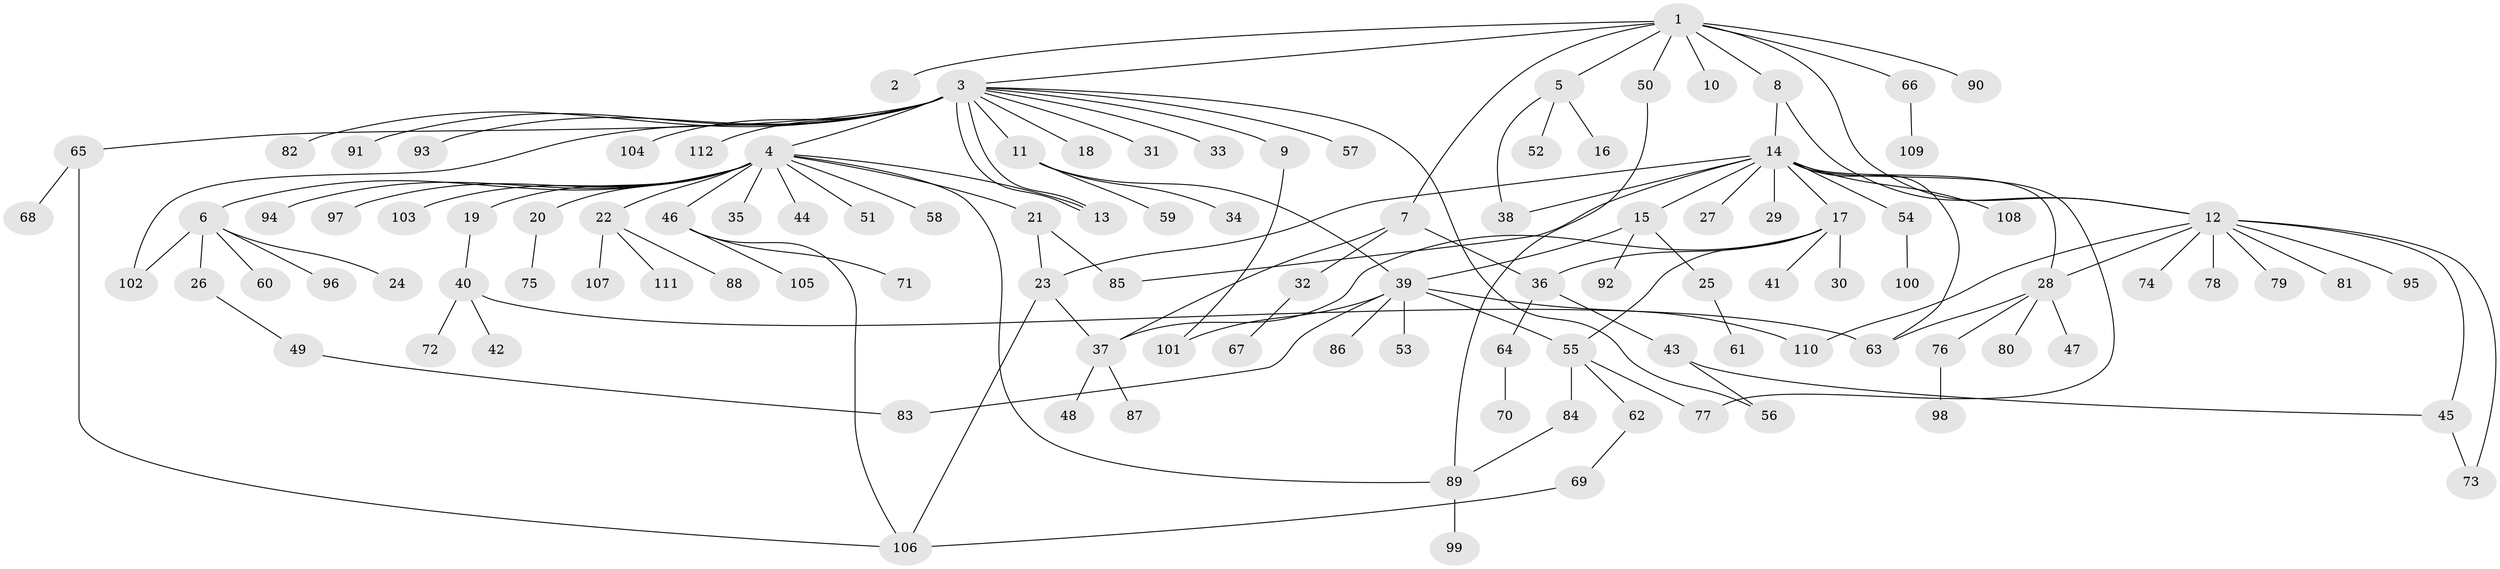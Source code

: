 // Generated by graph-tools (version 1.1) at 2025/26/03/09/25 03:26:02]
// undirected, 112 vertices, 138 edges
graph export_dot {
graph [start="1"]
  node [color=gray90,style=filled];
  1;
  2;
  3;
  4;
  5;
  6;
  7;
  8;
  9;
  10;
  11;
  12;
  13;
  14;
  15;
  16;
  17;
  18;
  19;
  20;
  21;
  22;
  23;
  24;
  25;
  26;
  27;
  28;
  29;
  30;
  31;
  32;
  33;
  34;
  35;
  36;
  37;
  38;
  39;
  40;
  41;
  42;
  43;
  44;
  45;
  46;
  47;
  48;
  49;
  50;
  51;
  52;
  53;
  54;
  55;
  56;
  57;
  58;
  59;
  60;
  61;
  62;
  63;
  64;
  65;
  66;
  67;
  68;
  69;
  70;
  71;
  72;
  73;
  74;
  75;
  76;
  77;
  78;
  79;
  80;
  81;
  82;
  83;
  84;
  85;
  86;
  87;
  88;
  89;
  90;
  91;
  92;
  93;
  94;
  95;
  96;
  97;
  98;
  99;
  100;
  101;
  102;
  103;
  104;
  105;
  106;
  107;
  108;
  109;
  110;
  111;
  112;
  1 -- 2;
  1 -- 3;
  1 -- 5;
  1 -- 7;
  1 -- 8;
  1 -- 10;
  1 -- 12;
  1 -- 50;
  1 -- 66;
  1 -- 90;
  3 -- 4;
  3 -- 9;
  3 -- 11;
  3 -- 13;
  3 -- 13;
  3 -- 18;
  3 -- 31;
  3 -- 33;
  3 -- 56;
  3 -- 57;
  3 -- 65;
  3 -- 82;
  3 -- 91;
  3 -- 93;
  3 -- 102;
  3 -- 104;
  3 -- 112;
  4 -- 6;
  4 -- 13;
  4 -- 19;
  4 -- 20;
  4 -- 21;
  4 -- 22;
  4 -- 35;
  4 -- 44;
  4 -- 46;
  4 -- 51;
  4 -- 58;
  4 -- 89;
  4 -- 94;
  4 -- 97;
  4 -- 103;
  5 -- 16;
  5 -- 38;
  5 -- 52;
  6 -- 24;
  6 -- 26;
  6 -- 60;
  6 -- 96;
  6 -- 102;
  7 -- 32;
  7 -- 36;
  7 -- 37;
  8 -- 12;
  8 -- 14;
  9 -- 101;
  11 -- 34;
  11 -- 39;
  11 -- 59;
  12 -- 28;
  12 -- 45;
  12 -- 73;
  12 -- 74;
  12 -- 78;
  12 -- 79;
  12 -- 81;
  12 -- 95;
  12 -- 110;
  14 -- 15;
  14 -- 17;
  14 -- 23;
  14 -- 27;
  14 -- 28;
  14 -- 29;
  14 -- 38;
  14 -- 54;
  14 -- 63;
  14 -- 77;
  14 -- 85;
  14 -- 108;
  15 -- 25;
  15 -- 39;
  15 -- 92;
  17 -- 30;
  17 -- 36;
  17 -- 37;
  17 -- 41;
  17 -- 55;
  19 -- 40;
  20 -- 75;
  21 -- 23;
  21 -- 85;
  22 -- 88;
  22 -- 107;
  22 -- 111;
  23 -- 37;
  23 -- 106;
  25 -- 61;
  26 -- 49;
  28 -- 47;
  28 -- 63;
  28 -- 76;
  28 -- 80;
  32 -- 67;
  36 -- 43;
  36 -- 64;
  37 -- 48;
  37 -- 87;
  39 -- 53;
  39 -- 55;
  39 -- 83;
  39 -- 86;
  39 -- 101;
  39 -- 110;
  40 -- 42;
  40 -- 63;
  40 -- 72;
  43 -- 45;
  43 -- 56;
  45 -- 73;
  46 -- 71;
  46 -- 105;
  46 -- 106;
  49 -- 83;
  50 -- 89;
  54 -- 100;
  55 -- 62;
  55 -- 77;
  55 -- 84;
  62 -- 69;
  64 -- 70;
  65 -- 68;
  65 -- 106;
  66 -- 109;
  69 -- 106;
  76 -- 98;
  84 -- 89;
  89 -- 99;
}
